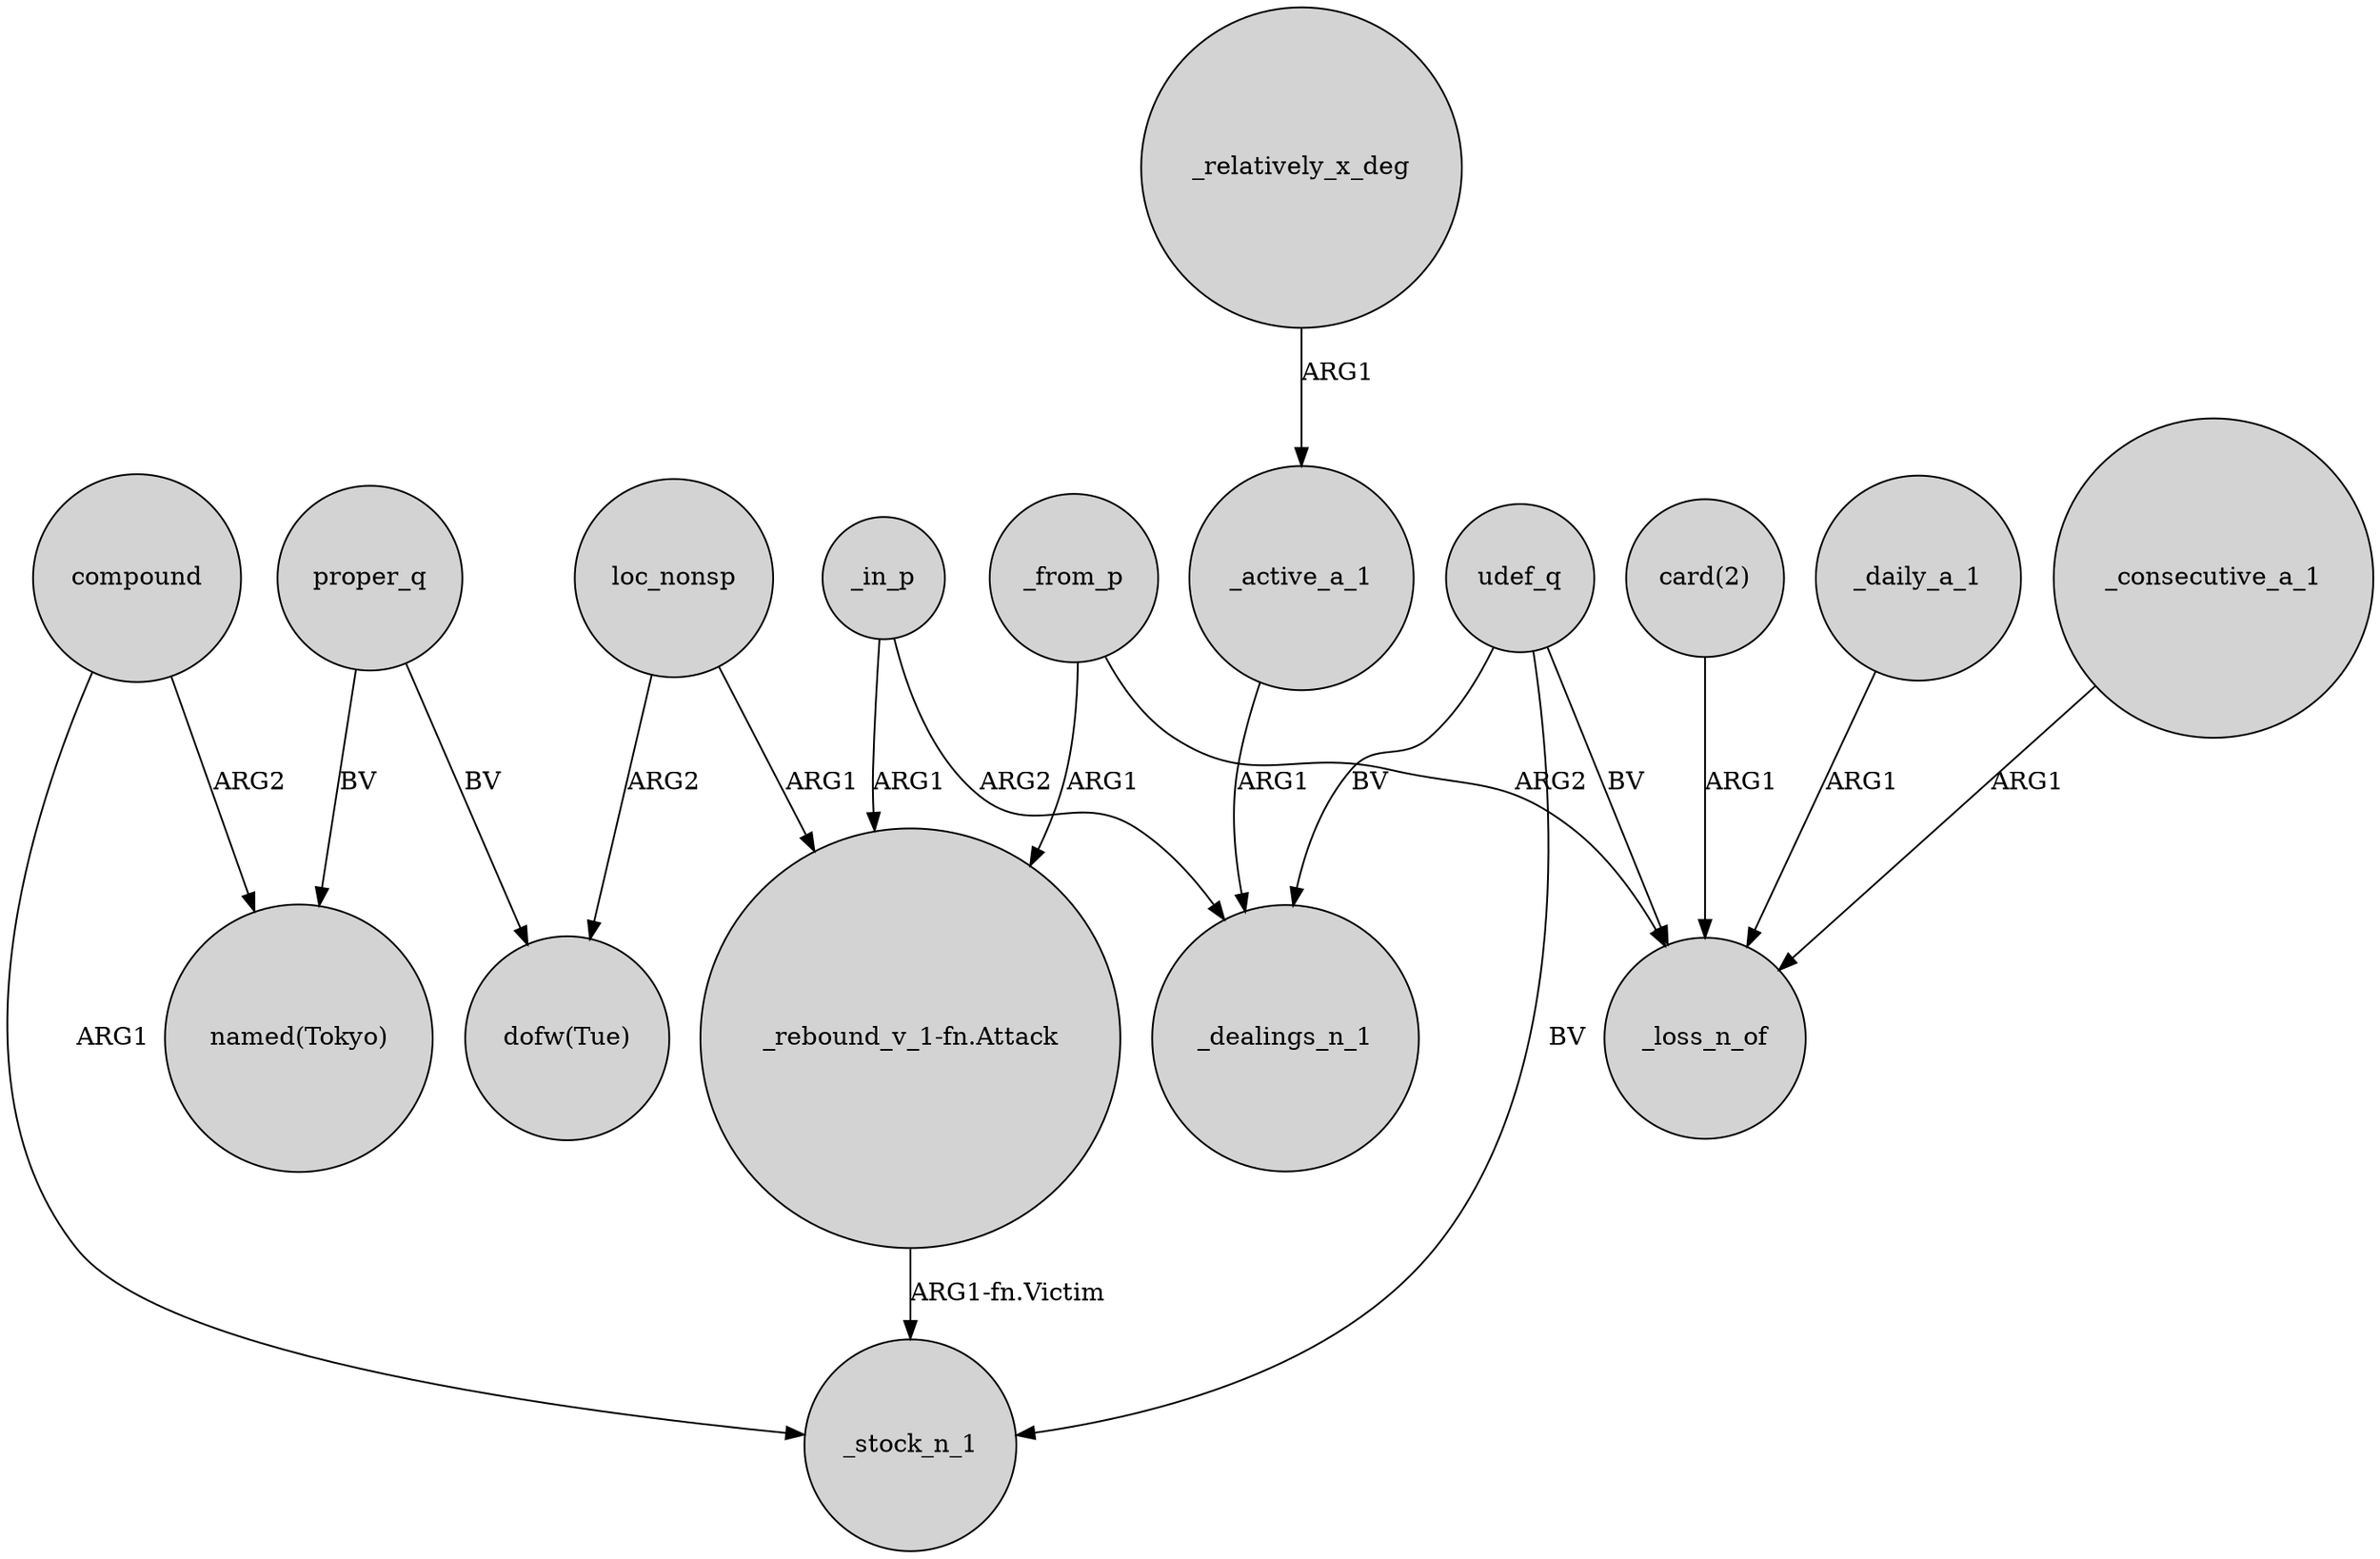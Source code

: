 digraph {
	node [shape=circle style=filled]
	"_rebound_v_1-fn.Attack" -> _stock_n_1 [label="ARG1-fn.Victim"]
	_active_a_1 -> _dealings_n_1 [label=ARG1]
	_from_p -> _loss_n_of [label=ARG2]
	loc_nonsp -> "_rebound_v_1-fn.Attack" [label=ARG1]
	"card(2)" -> _loss_n_of [label=ARG1]
	compound -> "named(Tokyo)" [label=ARG2]
	compound -> _stock_n_1 [label=ARG1]
	udef_q -> _stock_n_1 [label=BV]
	udef_q -> _loss_n_of [label=BV]
	_daily_a_1 -> _loss_n_of [label=ARG1]
	udef_q -> _dealings_n_1 [label=BV]
	_consecutive_a_1 -> _loss_n_of [label=ARG1]
	_from_p -> "_rebound_v_1-fn.Attack" [label=ARG1]
	proper_q -> "dofw(Tue)" [label=BV]
	_relatively_x_deg -> _active_a_1 [label=ARG1]
	proper_q -> "named(Tokyo)" [label=BV]
	_in_p -> "_rebound_v_1-fn.Attack" [label=ARG1]
	loc_nonsp -> "dofw(Tue)" [label=ARG2]
	_in_p -> _dealings_n_1 [label=ARG2]
}
